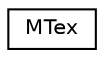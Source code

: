 digraph G
{
  edge [fontname="Helvetica",fontsize="10",labelfontname="Helvetica",labelfontsize="10"];
  node [fontname="Helvetica",fontsize="10",shape=record];
  rankdir=LR;
  Node1 [label="MTex",height=0.2,width=0.4,color="black", fillcolor="white", style="filled",URL="$dc/ddd/structMTex.html"];
}
